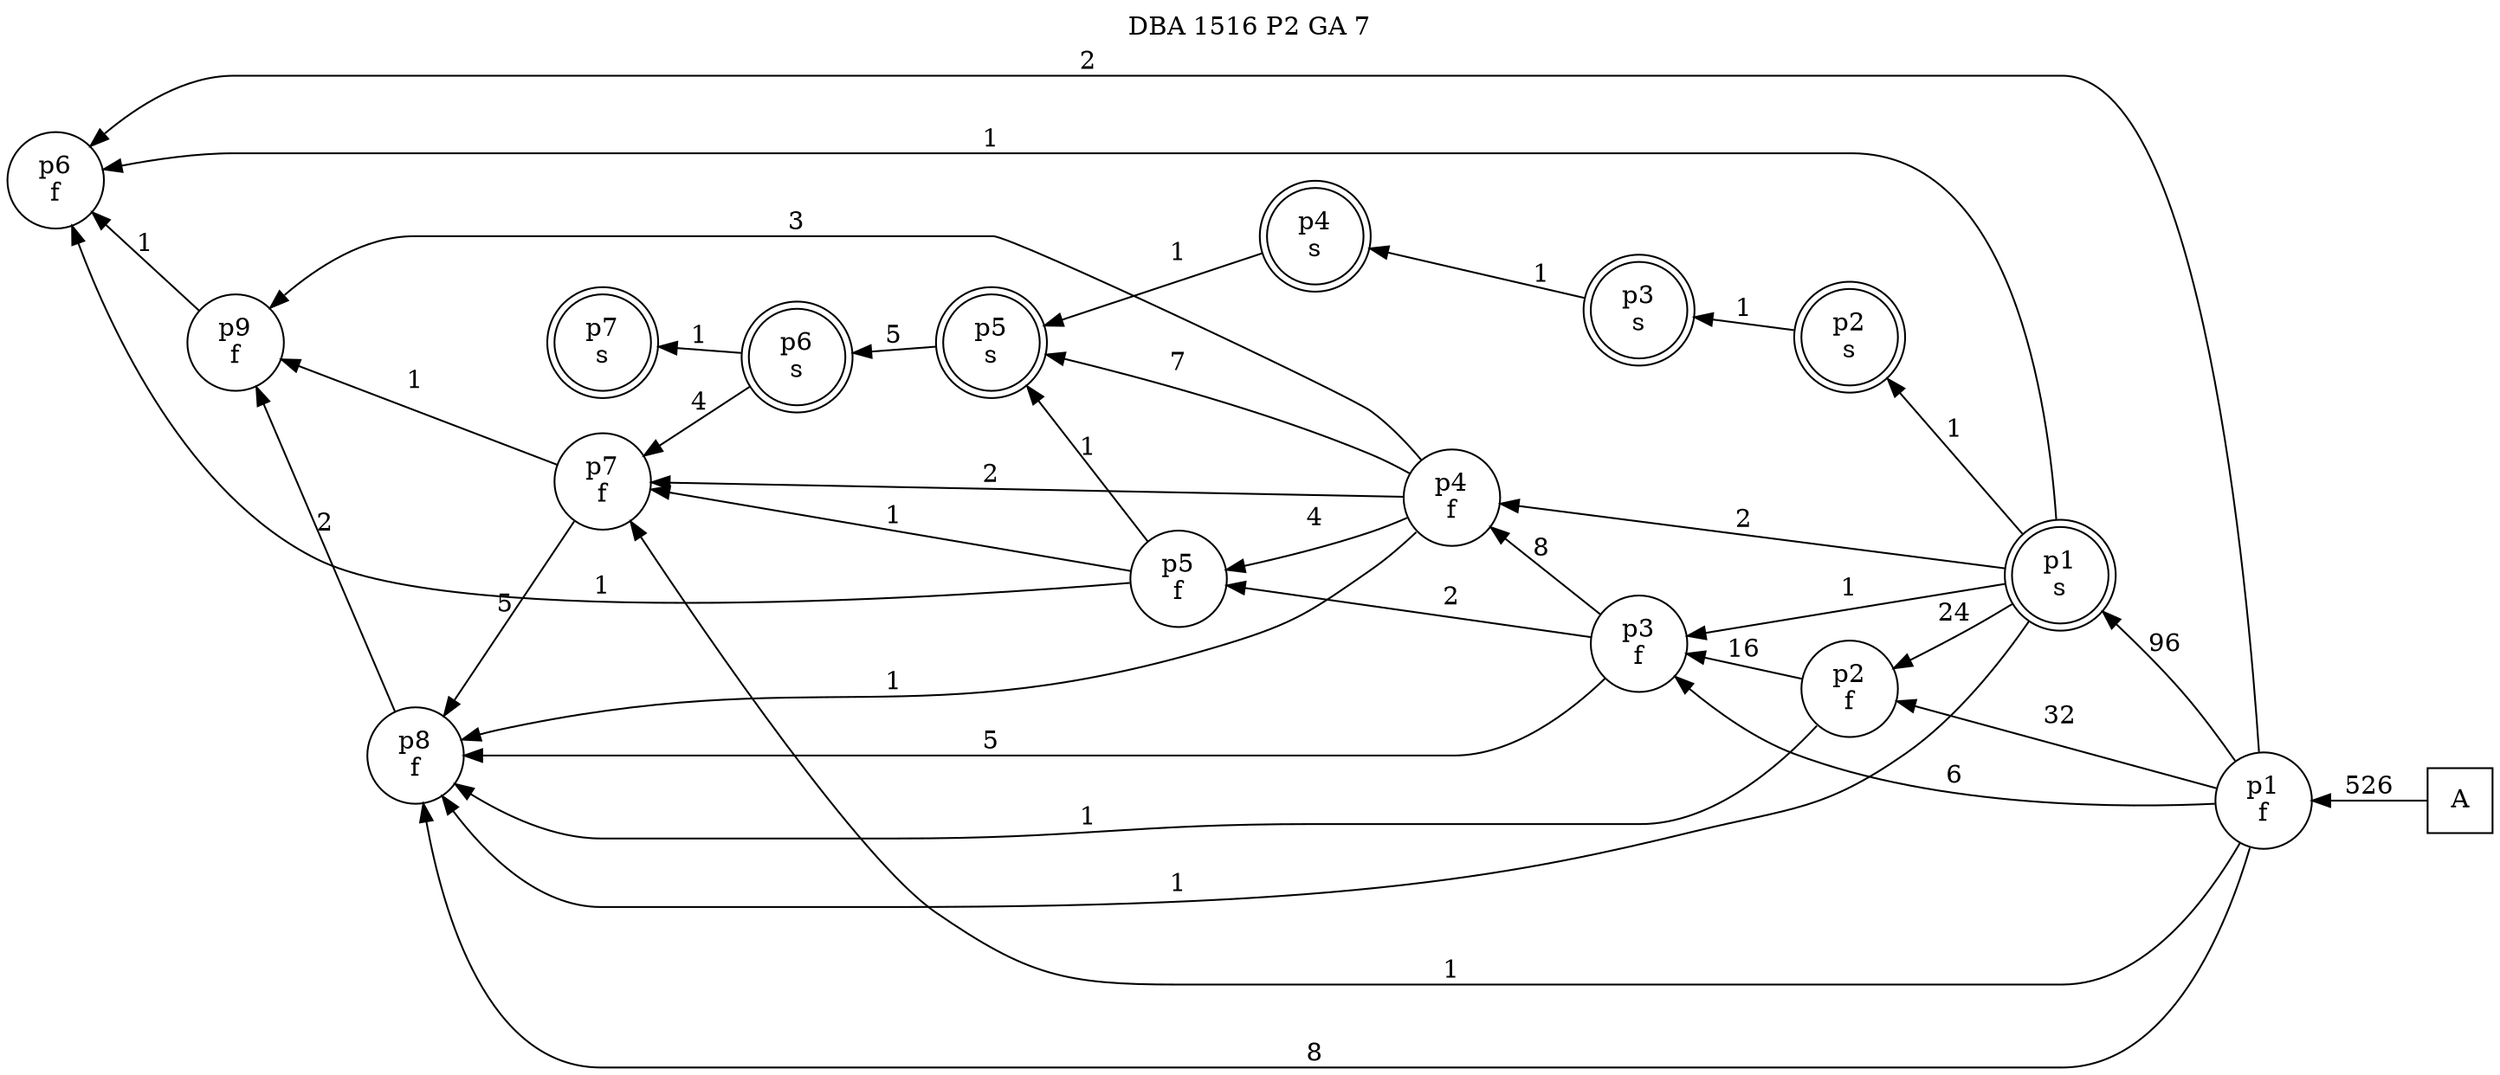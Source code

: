 digraph DBA_1516_P2_GA_7_GOOD {
labelloc="tl"
label= " DBA 1516 P2 GA 7 "
rankdir="RL";
"A" [shape="square" label="A"]
"p1_f" [shape="circle" label="p1
f"]
"p1_s" [shape="doublecircle" label="p1
s"]
"p2_f" [shape="circle" label="p2
f"]
"p3_f" [shape="circle" label="p3
f"]
"p4_f" [shape="circle" label="p4
f"]
"p5_s" [shape="doublecircle" label="p5
s"]
"p6_s" [shape="doublecircle" label="p6
s"]
"p7_f" [shape="circle" label="p7
f"]
"p8_f" [shape="circle" label="p8
f"]
"p9_f" [shape="circle" label="p9
f"]
"p5_f" [shape="circle" label="p5
f"]
"p6_f" [shape="circle" label="p6
f"]
"p2_s" [shape="doublecircle" label="p2
s"]
"p3_s" [shape="doublecircle" label="p3
s"]
"p4_s" [shape="doublecircle" label="p4
s"]
"p7_s" [shape="doublecircle" label="p7
s"]
"A" -> "p1_f" [ label=526]
"p1_f" -> "p1_s" [ label=96]
"p1_f" -> "p2_f" [ label=32]
"p1_f" -> "p3_f" [ label=6]
"p1_f" -> "p7_f" [ label=1]
"p1_f" -> "p8_f" [ label=8]
"p1_f" -> "p6_f" [ label=2]
"p1_s" -> "p2_f" [ label=24]
"p1_s" -> "p3_f" [ label=1]
"p1_s" -> "p4_f" [ label=2]
"p1_s" -> "p8_f" [ label=1]
"p1_s" -> "p6_f" [ label=1]
"p1_s" -> "p2_s" [ label=1]
"p2_f" -> "p3_f" [ label=16]
"p2_f" -> "p8_f" [ label=1]
"p3_f" -> "p4_f" [ label=8]
"p3_f" -> "p8_f" [ label=5]
"p3_f" -> "p5_f" [ label=2]
"p4_f" -> "p5_s" [ label=7]
"p4_f" -> "p7_f" [ label=2]
"p4_f" -> "p8_f" [ label=1]
"p4_f" -> "p9_f" [ label=3]
"p4_f" -> "p5_f" [ label=4]
"p5_s" -> "p6_s" [ label=5]
"p6_s" -> "p7_f" [ label=4]
"p6_s" -> "p7_s" [ label=1]
"p7_f" -> "p8_f" [ label=5]
"p7_f" -> "p9_f" [ label=1]
"p8_f" -> "p9_f" [ label=2]
"p9_f" -> "p6_f" [ label=1]
"p5_f" -> "p5_s" [ label=1]
"p5_f" -> "p7_f" [ label=1]
"p5_f" -> "p6_f" [ label=1]
"p2_s" -> "p3_s" [ label=1]
"p3_s" -> "p4_s" [ label=1]
"p4_s" -> "p5_s" [ label=1]
}
